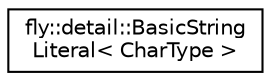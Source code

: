 digraph "Graphical Class Hierarchy"
{
 // LATEX_PDF_SIZE
  edge [fontname="Helvetica",fontsize="10",labelfontname="Helvetica",labelfontsize="10"];
  node [fontname="Helvetica",fontsize="10",shape=record];
  rankdir="LR";
  Node0 [label="fly::detail::BasicString\lLiteral\< CharType \>",height=0.2,width=0.4,color="black", fillcolor="white", style="filled",URL="$structfly_1_1detail_1_1_basic_string_literal.html",tooltip=" "];
}
